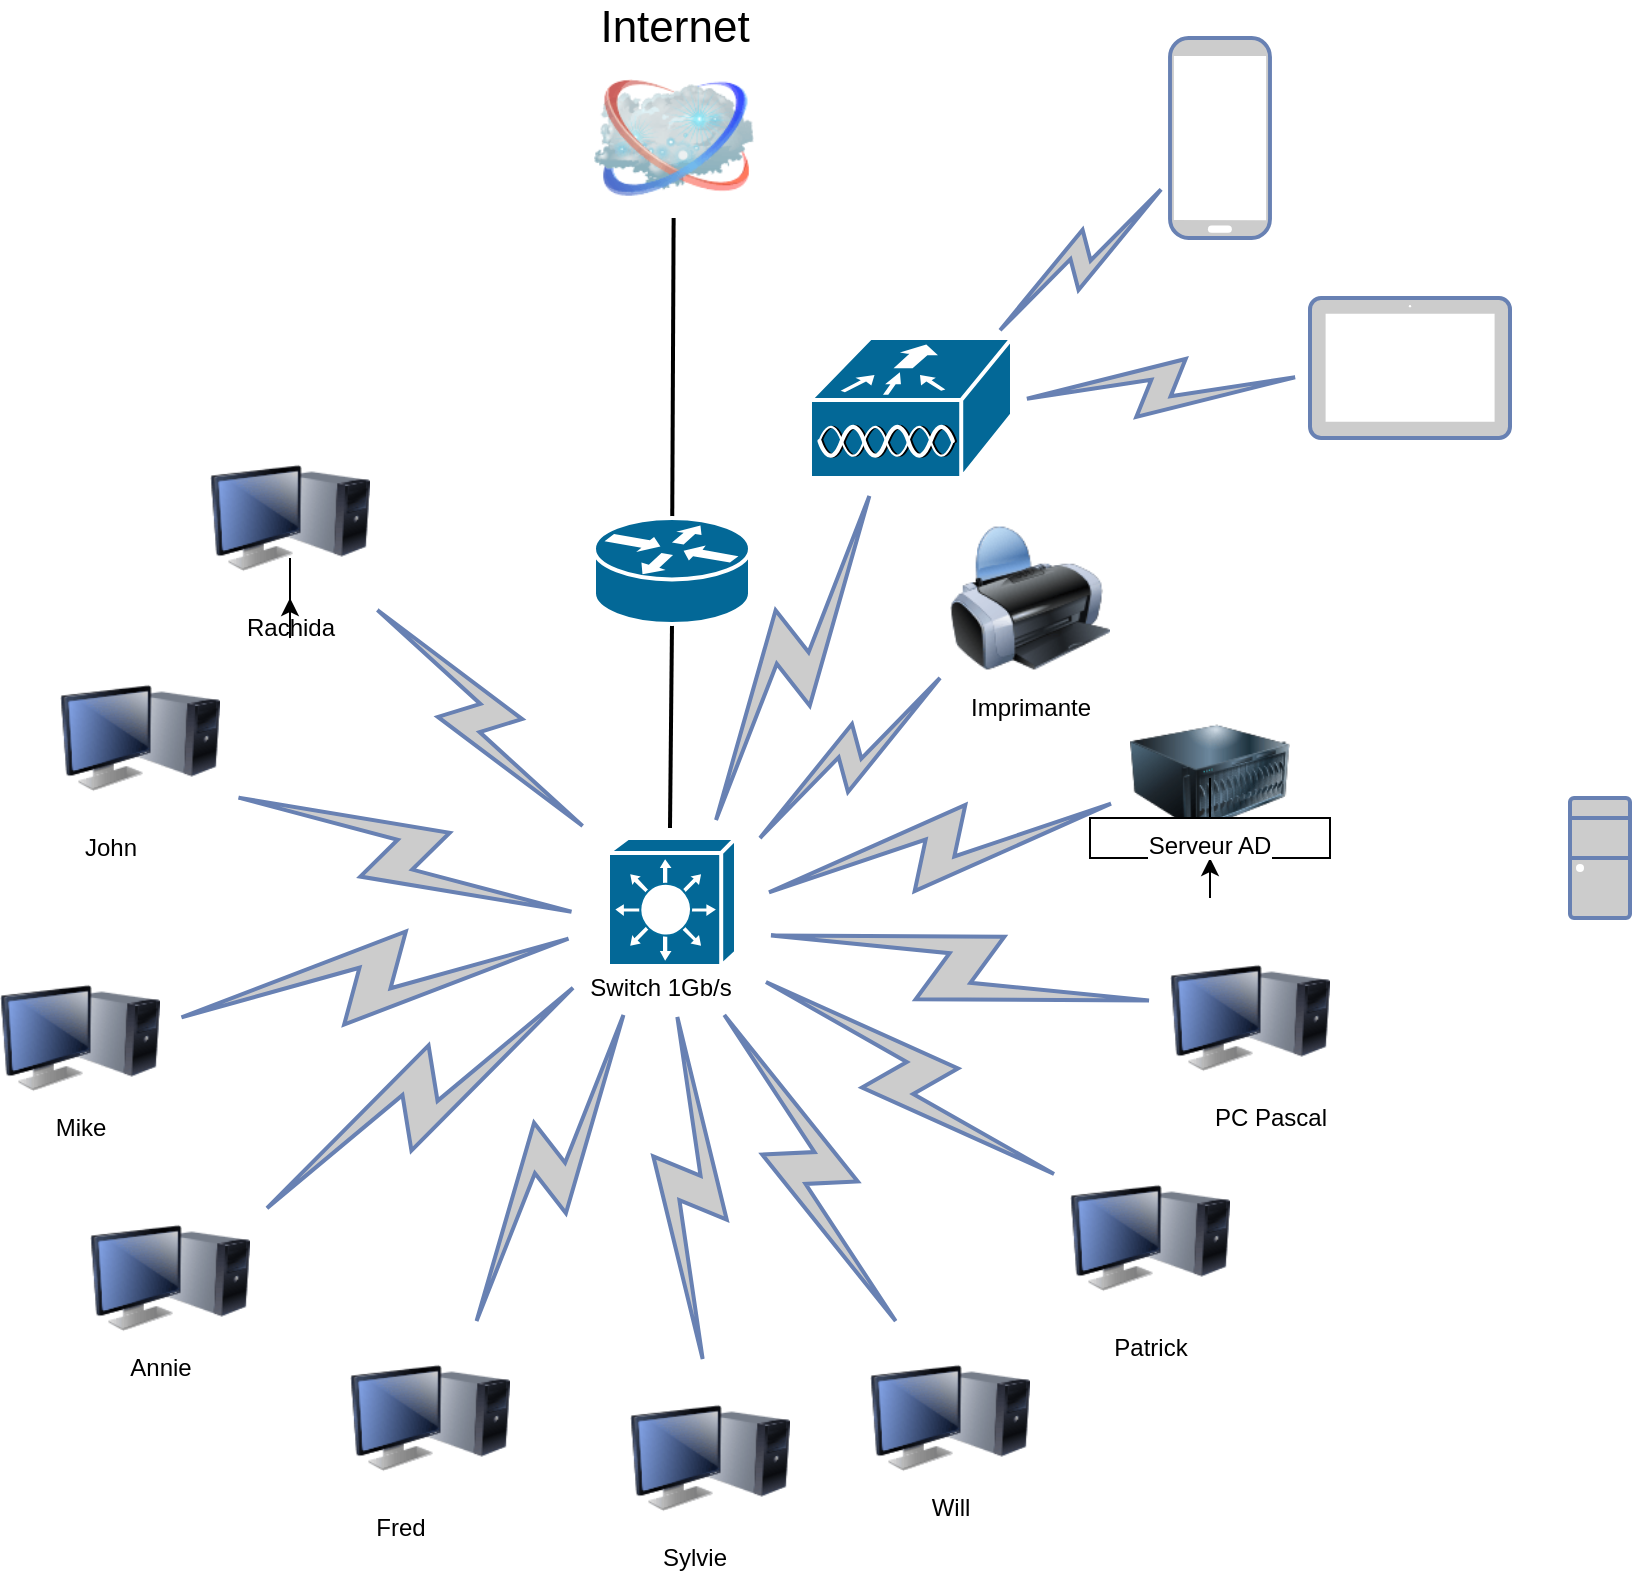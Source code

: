 <mxfile version="20.8.16" type="github">
  <diagram name="Page-1" id="55a83fd1-7818-8e21-69c5-c3457e3827bb">
    <mxGraphModel dx="1793" dy="945" grid="1" gridSize="10" guides="1" tooltips="1" connect="1" arrows="1" fold="1" page="1" pageScale="1" pageWidth="1100" pageHeight="850" background="none" math="0" shadow="0">
      <root>
        <mxCell id="0" />
        <mxCell id="1" parent="0" />
        <mxCell id="69ecfefc5c41e42c-18" style="edgeStyle=none;rounded=0;html=1;labelBackgroundColor=none;endArrow=none;strokeWidth=2;fontFamily=Verdana;fontSize=22;entryX=0.5;entryY=1;entryDx=0;entryDy=0;entryPerimeter=0;" parent="1" target="EihISTI_zLkWKoRs14u7-1" edge="1">
          <mxGeometry relative="1" as="geometry">
            <mxPoint x="510" y="465" as="sourcePoint" />
            <mxPoint x="510" y="370" as="targetPoint" />
          </mxGeometry>
        </mxCell>
        <mxCell id="69ecfefc5c41e42c-2" value="Internet" style="image;html=1;labelBackgroundColor=#ffffff;image=img/lib/clip_art/networking/Cloud_128x128.png;rounded=1;shadow=0;comic=0;strokeWidth=2;fontSize=22;labelPosition=center;verticalLabelPosition=top;align=center;verticalAlign=bottom;" parent="1" vertex="1">
          <mxGeometry x="472" y="80" width="80" height="80" as="geometry" />
        </mxCell>
        <mxCell id="69ecfefc5c41e42c-19" style="edgeStyle=none;rounded=0;html=1;labelBackgroundColor=none;endArrow=none;strokeWidth=2;fontFamily=Verdana;fontSize=22" parent="1" source="EihISTI_zLkWKoRs14u7-1" target="69ecfefc5c41e42c-2" edge="1">
          <mxGeometry relative="1" as="geometry">
            <mxPoint x="510" y="290" as="sourcePoint" />
          </mxGeometry>
        </mxCell>
        <mxCell id="69ecfefc5c41e42c-12" value="" style="html=1;fillColor=#CCCCCC;strokeColor=#6881B3;gradientColor=none;gradientDirection=north;strokeWidth=2;shape=mxgraph.networks.comm_link_edge;html=1;labelBackgroundColor=none;endArrow=none;fontFamily=Verdana;fontSize=22;fontColor=#000000;fontStyle=1;" parent="1" source="A0iNvt5tao1oBWCM4FDB-26" edge="1">
          <mxGeometry width="100" height="100" relative="1" as="geometry">
            <mxPoint x="310" y="385" as="sourcePoint" />
            <mxPoint x="472" y="470" as="targetPoint" />
          </mxGeometry>
        </mxCell>
        <mxCell id="69ecfefc5c41e42c-13" value="" style="html=1;fillColor=#CCCCCC;strokeColor=#6881B3;gradientColor=none;gradientDirection=north;strokeWidth=2;shape=mxgraph.networks.comm_link_edge;html=1;labelBackgroundColor=none;endArrow=none;fontFamily=Verdana;fontSize=22;fontColor=#000000;" parent="1" source="A0iNvt5tao1oBWCM4FDB-12" edge="1">
          <mxGeometry width="100" height="100" relative="1" as="geometry">
            <mxPoint x="430" y="740" as="sourcePoint" />
            <mxPoint x="470" y="538.8" as="targetPoint" />
          </mxGeometry>
        </mxCell>
        <mxCell id="69ecfefc5c41e42c-14" value="" style="html=1;fillColor=#CCCCCC;strokeColor=#6881B3;gradientColor=none;gradientDirection=north;strokeWidth=2;shape=mxgraph.networks.comm_link_edge;html=1;labelBackgroundColor=none;endArrow=none;fontFamily=Verdana;fontSize=22;fontColor=#000000;" parent="1" source="A0iNvt5tao1oBWCM4FDB-7" edge="1">
          <mxGeometry width="100" height="100" relative="1" as="geometry">
            <mxPoint x="580" y="710" as="sourcePoint" />
            <mxPoint x="490.799" y="550" as="targetPoint" />
          </mxGeometry>
        </mxCell>
        <mxCell id="69ecfefc5c41e42c-15" value="" style="html=1;fillColor=#CCCCCC;strokeColor=#6881B3;gradientColor=none;gradientDirection=north;strokeWidth=2;shape=mxgraph.networks.comm_link_edge;html=1;labelBackgroundColor=none;endArrow=none;fontFamily=Verdana;fontSize=22;fontColor=#000000;" parent="1" source="A0iNvt5tao1oBWCM4FDB-11" edge="1">
          <mxGeometry width="100" height="100" relative="1" as="geometry">
            <mxPoint x="730" y="678.462" as="sourcePoint" />
            <mxPoint x="512.963" y="550" as="targetPoint" />
          </mxGeometry>
        </mxCell>
        <mxCell id="69ecfefc5c41e42c-16" value="" style="html=1;fillColor=#CCCCCC;strokeColor=#6881B3;gradientColor=none;gradientDirection=north;strokeWidth=2;shape=mxgraph.networks.comm_link_edge;html=1;labelBackgroundColor=none;endArrow=none;fontFamily=Verdana;fontSize=22;fontColor=#000000;" parent="1" source="A0iNvt5tao1oBWCM4FDB-10" edge="1">
          <mxGeometry width="100" height="100" relative="1" as="geometry">
            <mxPoint x="800" y="579.697" as="sourcePoint" />
            <mxPoint x="532.4" y="550" as="targetPoint" />
          </mxGeometry>
        </mxCell>
        <mxCell id="69ecfefc5c41e42c-17" value="" style="html=1;fillColor=#CCCCCC;strokeColor=#6881B3;gradientColor=none;gradientDirection=north;strokeWidth=2;shape=mxgraph.networks.comm_link_edge;html=1;labelBackgroundColor=none;endArrow=none;fontFamily=Verdana;fontSize=22;fontColor=#000000;" parent="1" source="A0iNvt5tao1oBWCM4FDB-9" edge="1">
          <mxGeometry width="100" height="100" relative="1" as="geometry">
            <mxPoint x="810" y="447.647" as="sourcePoint" />
            <mxPoint x="550" y="536.667" as="targetPoint" />
          </mxGeometry>
        </mxCell>
        <mxCell id="A0iNvt5tao1oBWCM4FDB-4" value="" style="html=1;outlineConnect=0;fillColor=#CCCCCC;strokeColor=#6881B3;gradientColor=none;gradientDirection=north;strokeWidth=2;shape=mxgraph.networks.comm_link_edge;html=1;rounded=0;" parent="1" source="A0iNvt5tao1oBWCM4FDB-14" edge="1">
          <mxGeometry width="100" height="100" relative="1" as="geometry">
            <mxPoint x="230" y="550" as="sourcePoint" />
            <mxPoint x="470" y="510" as="targetPoint" />
            <Array as="points">
              <mxPoint x="380" y="510" />
            </Array>
          </mxGeometry>
        </mxCell>
        <mxCell id="A0iNvt5tao1oBWCM4FDB-5" value="" style="html=1;outlineConnect=0;fillColor=#CCCCCC;strokeColor=#6881B3;gradientColor=none;gradientDirection=north;strokeWidth=2;shape=mxgraph.networks.comm_link_edge;html=1;rounded=0;" parent="1" source="A0iNvt5tao1oBWCM4FDB-13" edge="1">
          <mxGeometry width="100" height="100" relative="1" as="geometry">
            <mxPoint x="310" y="660" as="sourcePoint" />
            <mxPoint x="470" y="518.136" as="targetPoint" />
          </mxGeometry>
        </mxCell>
        <mxCell id="A0iNvt5tao1oBWCM4FDB-6" value="" style="html=1;outlineConnect=0;fillColor=#CCCCCC;strokeColor=#6881B3;gradientColor=none;gradientDirection=north;strokeWidth=2;shape=mxgraph.networks.comm_link_edge;html=1;rounded=0;" parent="1" target="A0iNvt5tao1oBWCM4FDB-8" edge="1">
          <mxGeometry width="100" height="100" relative="1" as="geometry">
            <mxPoint x="550" y="516.897" as="sourcePoint" />
            <mxPoint x="710" y="350" as="targetPoint" />
          </mxGeometry>
        </mxCell>
        <mxCell id="A0iNvt5tao1oBWCM4FDB-7" value="" style="image;html=1;image=img/lib/clip_art/computers/Monitor_Tower_128x128.png" parent="1" vertex="1">
          <mxGeometry x="349.996" y="720" width="80" height="80" as="geometry" />
        </mxCell>
        <mxCell id="A0iNvt5tao1oBWCM4FDB-8" value="" style="image;html=1;image=img/lib/clip_art/computers/Monitor_Tower_128x128.png" parent="1" vertex="1">
          <mxGeometry x="760" y="520" width="80" height="80" as="geometry" />
        </mxCell>
        <mxCell id="A0iNvt5tao1oBWCM4FDB-9" value="" style="image;html=1;image=img/lib/clip_art/computers/Monitor_Tower_128x128.png" parent="1" vertex="1">
          <mxGeometry x="710" y="630" width="80" height="80" as="geometry" />
        </mxCell>
        <mxCell id="A0iNvt5tao1oBWCM4FDB-10" value="" style="image;html=1;image=img/lib/clip_art/computers/Monitor_Tower_128x128.png" parent="1" vertex="1">
          <mxGeometry x="610" y="720" width="80" height="80" as="geometry" />
        </mxCell>
        <mxCell id="A0iNvt5tao1oBWCM4FDB-11" value="" style="image;html=1;image=img/lib/clip_art/computers/Monitor_Tower_128x128.png" parent="1" vertex="1">
          <mxGeometry x="490" y="740" width="80" height="80" as="geometry" />
        </mxCell>
        <mxCell id="A0iNvt5tao1oBWCM4FDB-12" value="" style="image;html=1;image=img/lib/clip_art/computers/Monitor_Tower_128x128.png" parent="1" vertex="1">
          <mxGeometry x="220" y="650" width="80" height="80" as="geometry" />
        </mxCell>
        <mxCell id="A0iNvt5tao1oBWCM4FDB-13" value="" style="image;html=1;image=img/lib/clip_art/computers/Monitor_Tower_128x128.png" parent="1" vertex="1">
          <mxGeometry x="175" y="530" width="80" height="80" as="geometry" />
        </mxCell>
        <mxCell id="A0iNvt5tao1oBWCM4FDB-14" value="" style="image;html=1;image=img/lib/clip_art/computers/Monitor_Tower_128x128.png" parent="1" vertex="1">
          <mxGeometry x="205" y="380" width="80" height="80" as="geometry" />
        </mxCell>
        <mxCell id="A0iNvt5tao1oBWCM4FDB-15" value="" style="html=1;outlineConnect=0;fillColor=#CCCCCC;strokeColor=#6881B3;gradientColor=none;gradientDirection=north;strokeWidth=2;shape=mxgraph.networks.comm_link_edge;html=1;rounded=0;" parent="1" target="A0iNvt5tao1oBWCM4FDB-17" edge="1">
          <mxGeometry width="100" height="100" relative="1" as="geometry">
            <mxPoint x="550" y="474.444" as="sourcePoint" />
            <mxPoint x="620" y="375" as="targetPoint" />
          </mxGeometry>
        </mxCell>
        <mxCell id="A0iNvt5tao1oBWCM4FDB-16" value="" style="html=1;outlineConnect=0;fillColor=#CCCCCC;strokeColor=#6881B3;gradientColor=none;gradientDirection=north;strokeWidth=2;shape=mxgraph.networks.comm_link_edge;html=1;rounded=0;" parent="1" target="A0iNvt5tao1oBWCM4FDB-18" edge="1">
          <mxGeometry width="100" height="100" relative="1" as="geometry">
            <mxPoint x="550" y="499.63" as="sourcePoint" />
            <mxPoint x="780" y="430" as="targetPoint" />
          </mxGeometry>
        </mxCell>
        <mxCell id="A0iNvt5tao1oBWCM4FDB-17" value="" style="image;html=1;image=img/lib/clip_art/computers/Printer_128x128.png" parent="1" vertex="1">
          <mxGeometry x="650" y="310" width="80" height="80" as="geometry" />
        </mxCell>
        <mxCell id="A0iNvt5tao1oBWCM4FDB-18" value="" style="image;html=1;image=img/lib/clip_art/computers/Server_128x128.png" parent="1" vertex="1">
          <mxGeometry x="740" y="400" width="80" height="80" as="geometry" />
        </mxCell>
        <mxCell id="A0iNvt5tao1oBWCM4FDB-21" value="" style="edgeStyle=orthogonalEdgeStyle;rounded=0;orthogonalLoop=1;jettySize=auto;html=1;" parent="1" source="A0iNvt5tao1oBWCM4FDB-19" target="A0iNvt5tao1oBWCM4FDB-18" edge="1">
          <mxGeometry relative="1" as="geometry">
            <mxPoint x="770" y="400" as="targetPoint" />
          </mxGeometry>
        </mxCell>
        <mxCell id="A0iNvt5tao1oBWCM4FDB-19" value="&lt;font style=&quot;vertical-align: inherit;&quot;&gt;&lt;font style=&quot;vertical-align: inherit;&quot;&gt;Serveur AD&lt;/font&gt;&lt;/font&gt;" style="whiteSpace=wrap;html=1;verticalAlign=top;labelBackgroundColor=default;" parent="1" vertex="1">
          <mxGeometry x="720" y="460" width="120" height="20" as="geometry" />
        </mxCell>
        <mxCell id="A0iNvt5tao1oBWCM4FDB-22" value="&lt;font style=&quot;vertical-align: inherit;&quot;&gt;&lt;font style=&quot;vertical-align: inherit;&quot;&gt;PC Pascal&lt;/font&gt;&lt;/font&gt;" style="text;html=1;align=center;verticalAlign=middle;resizable=0;points=[];autosize=1;strokeColor=none;fillColor=none;" parent="1" vertex="1">
          <mxGeometry x="770" y="595" width="80" height="30" as="geometry" />
        </mxCell>
        <mxCell id="A0iNvt5tao1oBWCM4FDB-23" value="&lt;font style=&quot;vertical-align: inherit;&quot;&gt;&lt;font style=&quot;vertical-align: inherit;&quot;&gt;Imprimante&lt;/font&gt;&lt;/font&gt;" style="text;html=1;align=center;verticalAlign=middle;resizable=0;points=[];autosize=1;strokeColor=none;fillColor=none;" parent="1" vertex="1">
          <mxGeometry x="650" y="390" width="80" height="30" as="geometry" />
        </mxCell>
        <mxCell id="A0iNvt5tao1oBWCM4FDB-24" value="&lt;font style=&quot;vertical-align: inherit;&quot;&gt;&lt;font style=&quot;vertical-align: inherit;&quot;&gt;&lt;font style=&quot;vertical-align: inherit;&quot;&gt;&lt;font style=&quot;vertical-align: inherit;&quot;&gt;Switch 1Gb/s&lt;/font&gt;&lt;/font&gt;&lt;/font&gt;&lt;/font&gt;" style="text;html=1;align=center;verticalAlign=middle;resizable=0;points=[];autosize=1;strokeColor=none;fillColor=none;" parent="1" vertex="1">
          <mxGeometry x="460" y="530" width="90" height="30" as="geometry" />
        </mxCell>
        <mxCell id="A0iNvt5tao1oBWCM4FDB-26" value="" style="image;html=1;image=img/lib/clip_art/computers/Monitor_Tower_128x128.png" parent="1" vertex="1">
          <mxGeometry x="280" y="270" width="80" height="80" as="geometry" />
        </mxCell>
        <mxCell id="EihISTI_zLkWKoRs14u7-1" value="" style="shape=mxgraph.cisco.routers.router;sketch=0;html=1;pointerEvents=1;dashed=0;fillColor=#036897;strokeColor=#ffffff;strokeWidth=2;verticalLabelPosition=bottom;verticalAlign=top;align=center;outlineConnect=0;fontSize=16;" parent="1" vertex="1">
          <mxGeometry x="472" y="310" width="78" height="53" as="geometry" />
        </mxCell>
        <mxCell id="EihISTI_zLkWKoRs14u7-3" value="" style="html=1;outlineConnect=0;fillColor=#CCCCCC;strokeColor=#6881B3;gradientColor=none;gradientDirection=north;strokeWidth=2;shape=mxgraph.networks.comm_link_edge;html=1;rounded=0;fontSize=12;startSize=8;endSize=8;curved=1;" parent="1" target="qVSafNWaY96fRZUIVJW2-15" edge="1">
          <mxGeometry width="100" height="100" relative="1" as="geometry">
            <mxPoint x="528.75" y="470" as="sourcePoint" />
            <mxPoint x="610.078" y="296.5" as="targetPoint" />
          </mxGeometry>
        </mxCell>
        <mxCell id="EihISTI_zLkWKoRs14u7-4" value="" style="fontColor=#0066CC;verticalAlign=top;verticalLabelPosition=bottom;labelPosition=center;align=center;html=1;outlineConnect=0;fillColor=#CCCCCC;strokeColor=#6881B3;gradientColor=none;gradientDirection=north;strokeWidth=2;shape=mxgraph.networks.mobile;fontSize=16;" parent="1" vertex="1">
          <mxGeometry x="760" y="70" width="50" height="100" as="geometry" />
        </mxCell>
        <mxCell id="EihISTI_zLkWKoRs14u7-5" value="" style="fontColor=#0066CC;verticalAlign=top;verticalLabelPosition=bottom;labelPosition=center;align=center;html=1;outlineConnect=0;fillColor=#CCCCCC;strokeColor=#6881B3;gradientColor=none;gradientDirection=north;strokeWidth=2;shape=mxgraph.networks.tablet;fontSize=16;" parent="1" vertex="1">
          <mxGeometry x="830" y="200" width="100" height="70" as="geometry" />
        </mxCell>
        <mxCell id="EihISTI_zLkWKoRs14u7-6" value="" style="html=1;outlineConnect=0;fillColor=#CCCCCC;strokeColor=#6881B3;gradientColor=none;gradientDirection=north;strokeWidth=2;shape=mxgraph.networks.comm_link_edge;html=1;rounded=0;fontSize=12;startSize=8;endSize=8;curved=1;" parent="1" source="qVSafNWaY96fRZUIVJW2-15" target="EihISTI_zLkWKoRs14u7-4" edge="1">
          <mxGeometry width="100" height="100" relative="1" as="geometry">
            <mxPoint x="679.16" y="211.5" as="sourcePoint" />
            <mxPoint x="890" y="120" as="targetPoint" />
          </mxGeometry>
        </mxCell>
        <mxCell id="EihISTI_zLkWKoRs14u7-7" value="" style="html=1;outlineConnect=0;fillColor=#CCCCCC;strokeColor=#6881B3;gradientColor=none;gradientDirection=north;strokeWidth=2;shape=mxgraph.networks.comm_link_edge;html=1;rounded=0;fontSize=12;startSize=8;endSize=8;curved=1;" parent="1" source="qVSafNWaY96fRZUIVJW2-15" target="EihISTI_zLkWKoRs14u7-5" edge="1">
          <mxGeometry width="100" height="100" relative="1" as="geometry">
            <mxPoint x="680" y="250.2" as="sourcePoint" />
            <mxPoint x="925" y="125" as="targetPoint" />
          </mxGeometry>
        </mxCell>
        <mxCell id="qVSafNWaY96fRZUIVJW2-1" value="&lt;font style=&quot;vertical-align: inherit;&quot;&gt;&lt;font style=&quot;vertical-align: inherit;&quot;&gt;Patrick&lt;/font&gt;&lt;/font&gt;" style="text;html=1;align=center;verticalAlign=middle;resizable=0;points=[];autosize=1;strokeColor=none;fillColor=none;" vertex="1" parent="1">
          <mxGeometry x="720" y="710" width="60" height="30" as="geometry" />
        </mxCell>
        <mxCell id="qVSafNWaY96fRZUIVJW2-2" value="&lt;font style=&quot;vertical-align: inherit;&quot;&gt;&lt;font style=&quot;vertical-align: inherit;&quot;&gt;&lt;font style=&quot;vertical-align: inherit;&quot;&gt;&lt;font style=&quot;vertical-align: inherit;&quot;&gt;Will&lt;/font&gt;&lt;/font&gt;&lt;/font&gt;&lt;/font&gt;" style="text;html=1;align=center;verticalAlign=middle;resizable=0;points=[];autosize=1;strokeColor=none;fillColor=none;" vertex="1" parent="1">
          <mxGeometry x="630" y="790" width="40" height="30" as="geometry" />
        </mxCell>
        <mxCell id="qVSafNWaY96fRZUIVJW2-3" value="&lt;font style=&quot;vertical-align: inherit;&quot;&gt;&lt;font style=&quot;vertical-align: inherit;&quot;&gt;Sylvie&lt;/font&gt;&lt;/font&gt;" style="text;html=1;align=center;verticalAlign=middle;resizable=0;points=[];autosize=1;strokeColor=none;fillColor=none;" vertex="1" parent="1">
          <mxGeometry x="492" y="815" width="60" height="30" as="geometry" />
        </mxCell>
        <mxCell id="qVSafNWaY96fRZUIVJW2-4" value="&lt;font style=&quot;vertical-align: inherit;&quot;&gt;&lt;font style=&quot;vertical-align: inherit;&quot;&gt;Fred&lt;/font&gt;&lt;/font&gt;" style="text;html=1;align=center;verticalAlign=middle;resizable=0;points=[];autosize=1;strokeColor=none;fillColor=none;" vertex="1" parent="1">
          <mxGeometry x="350" y="800" width="50" height="30" as="geometry" />
        </mxCell>
        <mxCell id="qVSafNWaY96fRZUIVJW2-7" value="&lt;font style=&quot;vertical-align: inherit;&quot;&gt;&lt;font style=&quot;vertical-align: inherit;&quot;&gt;Annie&lt;/font&gt;&lt;/font&gt;" style="text;html=1;align=center;verticalAlign=middle;resizable=0;points=[];autosize=1;strokeColor=none;fillColor=none;" vertex="1" parent="1">
          <mxGeometry x="230" y="720" width="50" height="30" as="geometry" />
        </mxCell>
        <mxCell id="qVSafNWaY96fRZUIVJW2-8" value="&lt;font style=&quot;vertical-align: inherit;&quot;&gt;&lt;font style=&quot;vertical-align: inherit;&quot;&gt;Mike&lt;/font&gt;&lt;/font&gt;" style="text;html=1;align=center;verticalAlign=middle;resizable=0;points=[];autosize=1;strokeColor=none;fillColor=none;" vertex="1" parent="1">
          <mxGeometry x="190" y="600" width="50" height="30" as="geometry" />
        </mxCell>
        <mxCell id="qVSafNWaY96fRZUIVJW2-9" value="&lt;font style=&quot;vertical-align: inherit;&quot;&gt;&lt;font style=&quot;vertical-align: inherit;&quot;&gt;John&lt;/font&gt;&lt;/font&gt;" style="text;html=1;align=center;verticalAlign=middle;resizable=0;points=[];autosize=1;strokeColor=none;fillColor=none;" vertex="1" parent="1">
          <mxGeometry x="205" y="460" width="50" height="30" as="geometry" />
        </mxCell>
        <mxCell id="qVSafNWaY96fRZUIVJW2-12" value="" style="edgeStyle=orthogonalEdgeStyle;rounded=0;orthogonalLoop=1;jettySize=auto;html=1;" edge="1" parent="1" source="qVSafNWaY96fRZUIVJW2-10" target="A0iNvt5tao1oBWCM4FDB-26">
          <mxGeometry relative="1" as="geometry">
            <mxPoint x="130" y="306.5" as="targetPoint" />
          </mxGeometry>
        </mxCell>
        <mxCell id="qVSafNWaY96fRZUIVJW2-10" value="&lt;font style=&quot;vertical-align: inherit;&quot;&gt;&lt;font style=&quot;vertical-align: inherit;&quot;&gt;Rachida&lt;/font&gt;&lt;/font&gt;" style="text;html=1;align=center;verticalAlign=middle;resizable=0;points=[];autosize=1;strokeColor=none;fillColor=none;" vertex="1" parent="1">
          <mxGeometry x="285" y="350" width="70" height="30" as="geometry" />
        </mxCell>
        <mxCell id="qVSafNWaY96fRZUIVJW2-13" value="" style="fontColor=#0066CC;verticalAlign=top;verticalLabelPosition=bottom;labelPosition=center;align=center;html=1;outlineConnect=0;fillColor=#CCCCCC;strokeColor=#6881B3;gradientColor=none;gradientDirection=north;strokeWidth=2;shape=mxgraph.networks.desktop_pc;" vertex="1" parent="1">
          <mxGeometry x="960" y="450" width="30" height="60" as="geometry" />
        </mxCell>
        <mxCell id="qVSafNWaY96fRZUIVJW2-14" value="" style="shape=mxgraph.cisco.switches.layer_3_switch;sketch=0;html=1;pointerEvents=1;dashed=0;fillColor=#036897;strokeColor=#ffffff;strokeWidth=2;verticalLabelPosition=bottom;verticalAlign=top;align=center;outlineConnect=0;" vertex="1" parent="1">
          <mxGeometry x="479" y="470" width="64" height="64" as="geometry" />
        </mxCell>
        <mxCell id="qVSafNWaY96fRZUIVJW2-15" value="" style="shape=mxgraph.cisco.wireless.wlan_controller;sketch=0;html=1;pointerEvents=1;dashed=0;fillColor=#036897;strokeColor=#ffffff;strokeWidth=2;verticalLabelPosition=bottom;verticalAlign=top;align=center;outlineConnect=0;" vertex="1" parent="1">
          <mxGeometry x="580" y="220" width="101" height="70" as="geometry" />
        </mxCell>
      </root>
    </mxGraphModel>
  </diagram>
</mxfile>
